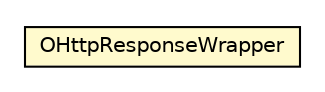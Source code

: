 #!/usr/local/bin/dot
#
# Class diagram 
# Generated by UMLGraph version R5_6-24-gf6e263 (http://www.umlgraph.org/)
#

digraph G {
	edge [fontname="Helvetica",fontsize=10,labelfontname="Helvetica",labelfontsize=10];
	node [fontname="Helvetica",fontsize=10,shape=plaintext];
	nodesep=0.25;
	ranksep=0.5;
	// com.orientechnologies.orient.server.network.protocol.http.OHttpResponseWrapper
	c1962716 [label=<<table title="com.orientechnologies.orient.server.network.protocol.http.OHttpResponseWrapper" border="0" cellborder="1" cellspacing="0" cellpadding="2" port="p" bgcolor="lemonChiffon" href="./OHttpResponseWrapper.html">
		<tr><td><table border="0" cellspacing="0" cellpadding="1">
<tr><td align="center" balign="center"> OHttpResponseWrapper </td></tr>
		</table></td></tr>
		</table>>, URL="./OHttpResponseWrapper.html", fontname="Helvetica", fontcolor="black", fontsize=10.0];
}

